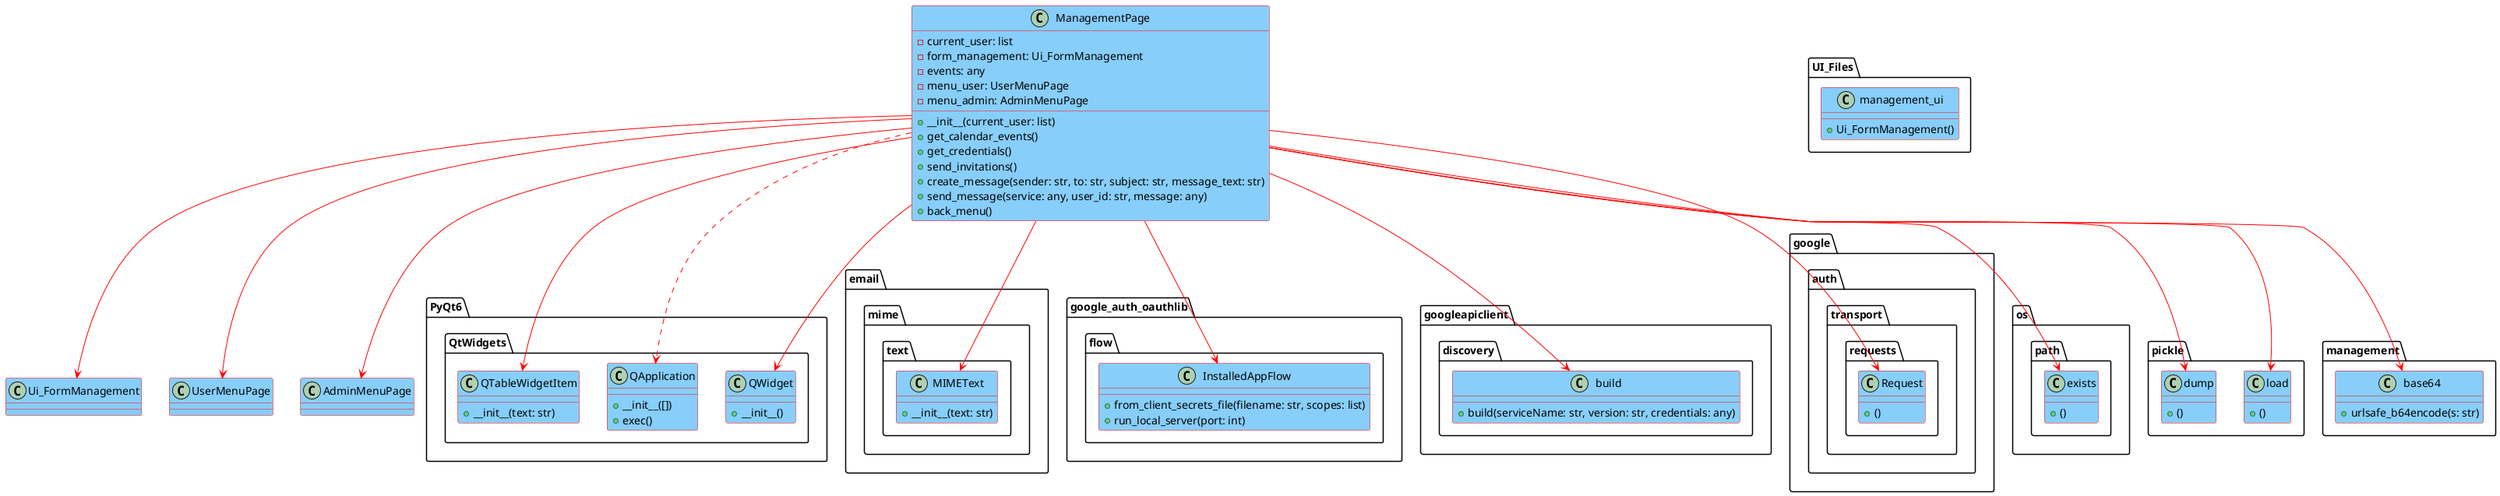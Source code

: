 @startuml

skinparam class {
    BackgroundColor LightSkyBlue
}

skinparam classBorder {
    Color red
}

skinparam arrowColor red

package "PyQt6.QtWidgets" {
    class "QWidget" {
        + __init__()
    }

    class "QApplication" {
        + __init__([])
        + exec()
    }

    class "QTableWidgetItem" {
        + __init__(text: str)
    }
}

package "email.mime.text" {
    class "MIMEText" {
        + __init__(text: str)
    }
}

package "google_auth_oauthlib.flow" {
    class "InstalledAppFlow" {
        + from_client_secrets_file(filename: str, scopes: list)
        + run_local_server(port: int)
    }
}

package "googleapiclient.discovery" {
    class "build" {
        + build(serviceName: str, version: str, credentials: any)
    }
}

package "google.auth.transport.requests" {
    class "Request" {
        + ()
    }
}

package "os.path" {
    class "exists" {
        + ()
    }
}

package "pickle" {
    class "load" {
        + ()
    }

    class "dump" {
        + ()
    }
}

package "management" {
    class "base64" {
        + urlsafe_b64encode(s: str)
    }
}

package "UI_Files" {
    class "management_ui" {
        + Ui_FormManagement()
    }
}

class "ManagementPage" {
    - current_user: list
    - form_management: Ui_FormManagement
    - events: any
    - menu_user: UserMenuPage
    - menu_admin: AdminMenuPage
    + __init__(current_user: list)
    + get_calendar_events()
    + get_credentials()
    + send_invitations()
    + create_message(sender: str, to: str, subject: str, message_text: str)
    + send_message(service: any, user_id: str, message: any)
    + back_menu()
}

ManagementPage --> QWidget
ManagementPage --> Ui_FormManagement
ManagementPage --> UserMenuPage
ManagementPage --> AdminMenuPage

ManagementPage ..> QApplication
ManagementPage --> InstalledAppFlow
ManagementPage --> MIMEText
ManagementPage --> build
ManagementPage --> Request
ManagementPage --> exists
ManagementPage --> load
ManagementPage --> dump
ManagementPage --> base64
ManagementPage --> QTableWidgetItem

@enduml
